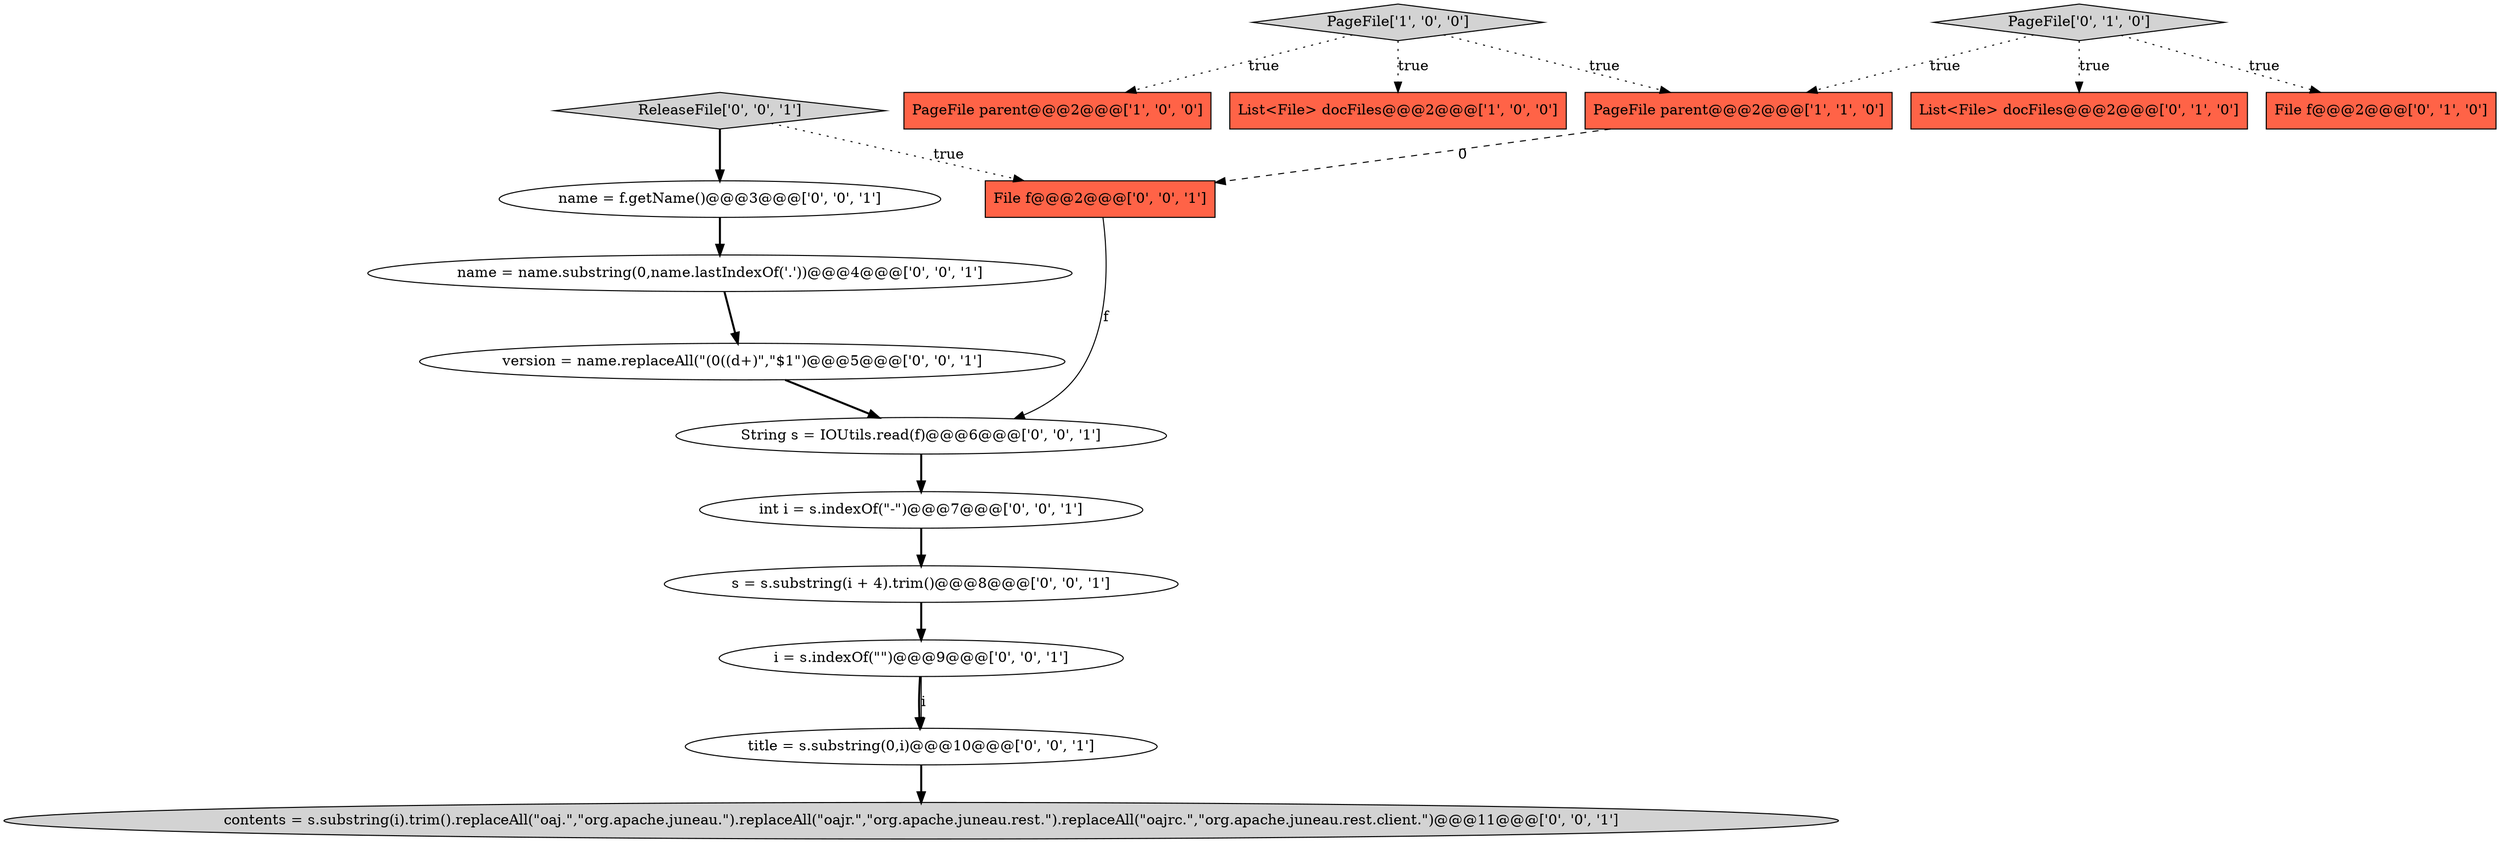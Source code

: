 digraph {
10 [style = filled, label = "int i = s.indexOf(\"-\")@@@7@@@['0', '0', '1']", fillcolor = white, shape = ellipse image = "AAA0AAABBB3BBB"];
3 [style = filled, label = "PageFile['1', '0', '0']", fillcolor = lightgray, shape = diamond image = "AAA0AAABBB1BBB"];
0 [style = filled, label = "List<File> docFiles@@@2@@@['1', '0', '0']", fillcolor = tomato, shape = box image = "AAA0AAABBB1BBB"];
15 [style = filled, label = "contents = s.substring(i).trim().replaceAll(\"oaj\.\",\"org.apache.juneau.\").replaceAll(\"oajr\.\",\"org.apache.juneau.rest.\").replaceAll(\"oajrc\.\",\"org.apache.juneau.rest.client.\")@@@11@@@['0', '0', '1']", fillcolor = lightgray, shape = ellipse image = "AAA0AAABBB3BBB"];
2 [style = filled, label = "PageFile parent@@@2@@@['1', '1', '0']", fillcolor = tomato, shape = box image = "AAA0AAABBB1BBB"];
11 [style = filled, label = "s = s.substring(i + 4).trim()@@@8@@@['0', '0', '1']", fillcolor = white, shape = ellipse image = "AAA0AAABBB3BBB"];
4 [style = filled, label = "List<File> docFiles@@@2@@@['0', '1', '0']", fillcolor = tomato, shape = box image = "AAA0AAABBB2BBB"];
5 [style = filled, label = "File f@@@2@@@['0', '1', '0']", fillcolor = tomato, shape = box image = "AAA0AAABBB2BBB"];
13 [style = filled, label = "name = f.getName()@@@3@@@['0', '0', '1']", fillcolor = white, shape = ellipse image = "AAA0AAABBB3BBB"];
14 [style = filled, label = "name = name.substring(0,name.lastIndexOf('.'))@@@4@@@['0', '0', '1']", fillcolor = white, shape = ellipse image = "AAA0AAABBB3BBB"];
16 [style = filled, label = "version = name.replaceAll(\"(0((\d+)\",\"$1\")@@@5@@@['0', '0', '1']", fillcolor = white, shape = ellipse image = "AAA0AAABBB3BBB"];
1 [style = filled, label = "PageFile parent@@@2@@@['1', '0', '0']", fillcolor = tomato, shape = box image = "AAA0AAABBB1BBB"];
9 [style = filled, label = "ReleaseFile['0', '0', '1']", fillcolor = lightgray, shape = diamond image = "AAA0AAABBB3BBB"];
7 [style = filled, label = "String s = IOUtils.read(f)@@@6@@@['0', '0', '1']", fillcolor = white, shape = ellipse image = "AAA0AAABBB3BBB"];
17 [style = filled, label = "File f@@@2@@@['0', '0', '1']", fillcolor = tomato, shape = box image = "AAA0AAABBB3BBB"];
8 [style = filled, label = "title = s.substring(0,i)@@@10@@@['0', '0', '1']", fillcolor = white, shape = ellipse image = "AAA0AAABBB3BBB"];
6 [style = filled, label = "PageFile['0', '1', '0']", fillcolor = lightgray, shape = diamond image = "AAA0AAABBB2BBB"];
12 [style = filled, label = "i = s.indexOf(\"\")@@@9@@@['0', '0', '1']", fillcolor = white, shape = ellipse image = "AAA0AAABBB3BBB"];
16->7 [style = bold, label=""];
6->5 [style = dotted, label="true"];
6->4 [style = dotted, label="true"];
9->13 [style = bold, label=""];
8->15 [style = bold, label=""];
6->2 [style = dotted, label="true"];
9->17 [style = dotted, label="true"];
13->14 [style = bold, label=""];
10->11 [style = bold, label=""];
11->12 [style = bold, label=""];
17->7 [style = solid, label="f"];
14->16 [style = bold, label=""];
3->2 [style = dotted, label="true"];
12->8 [style = bold, label=""];
3->1 [style = dotted, label="true"];
7->10 [style = bold, label=""];
12->8 [style = solid, label="i"];
2->17 [style = dashed, label="0"];
3->0 [style = dotted, label="true"];
}

